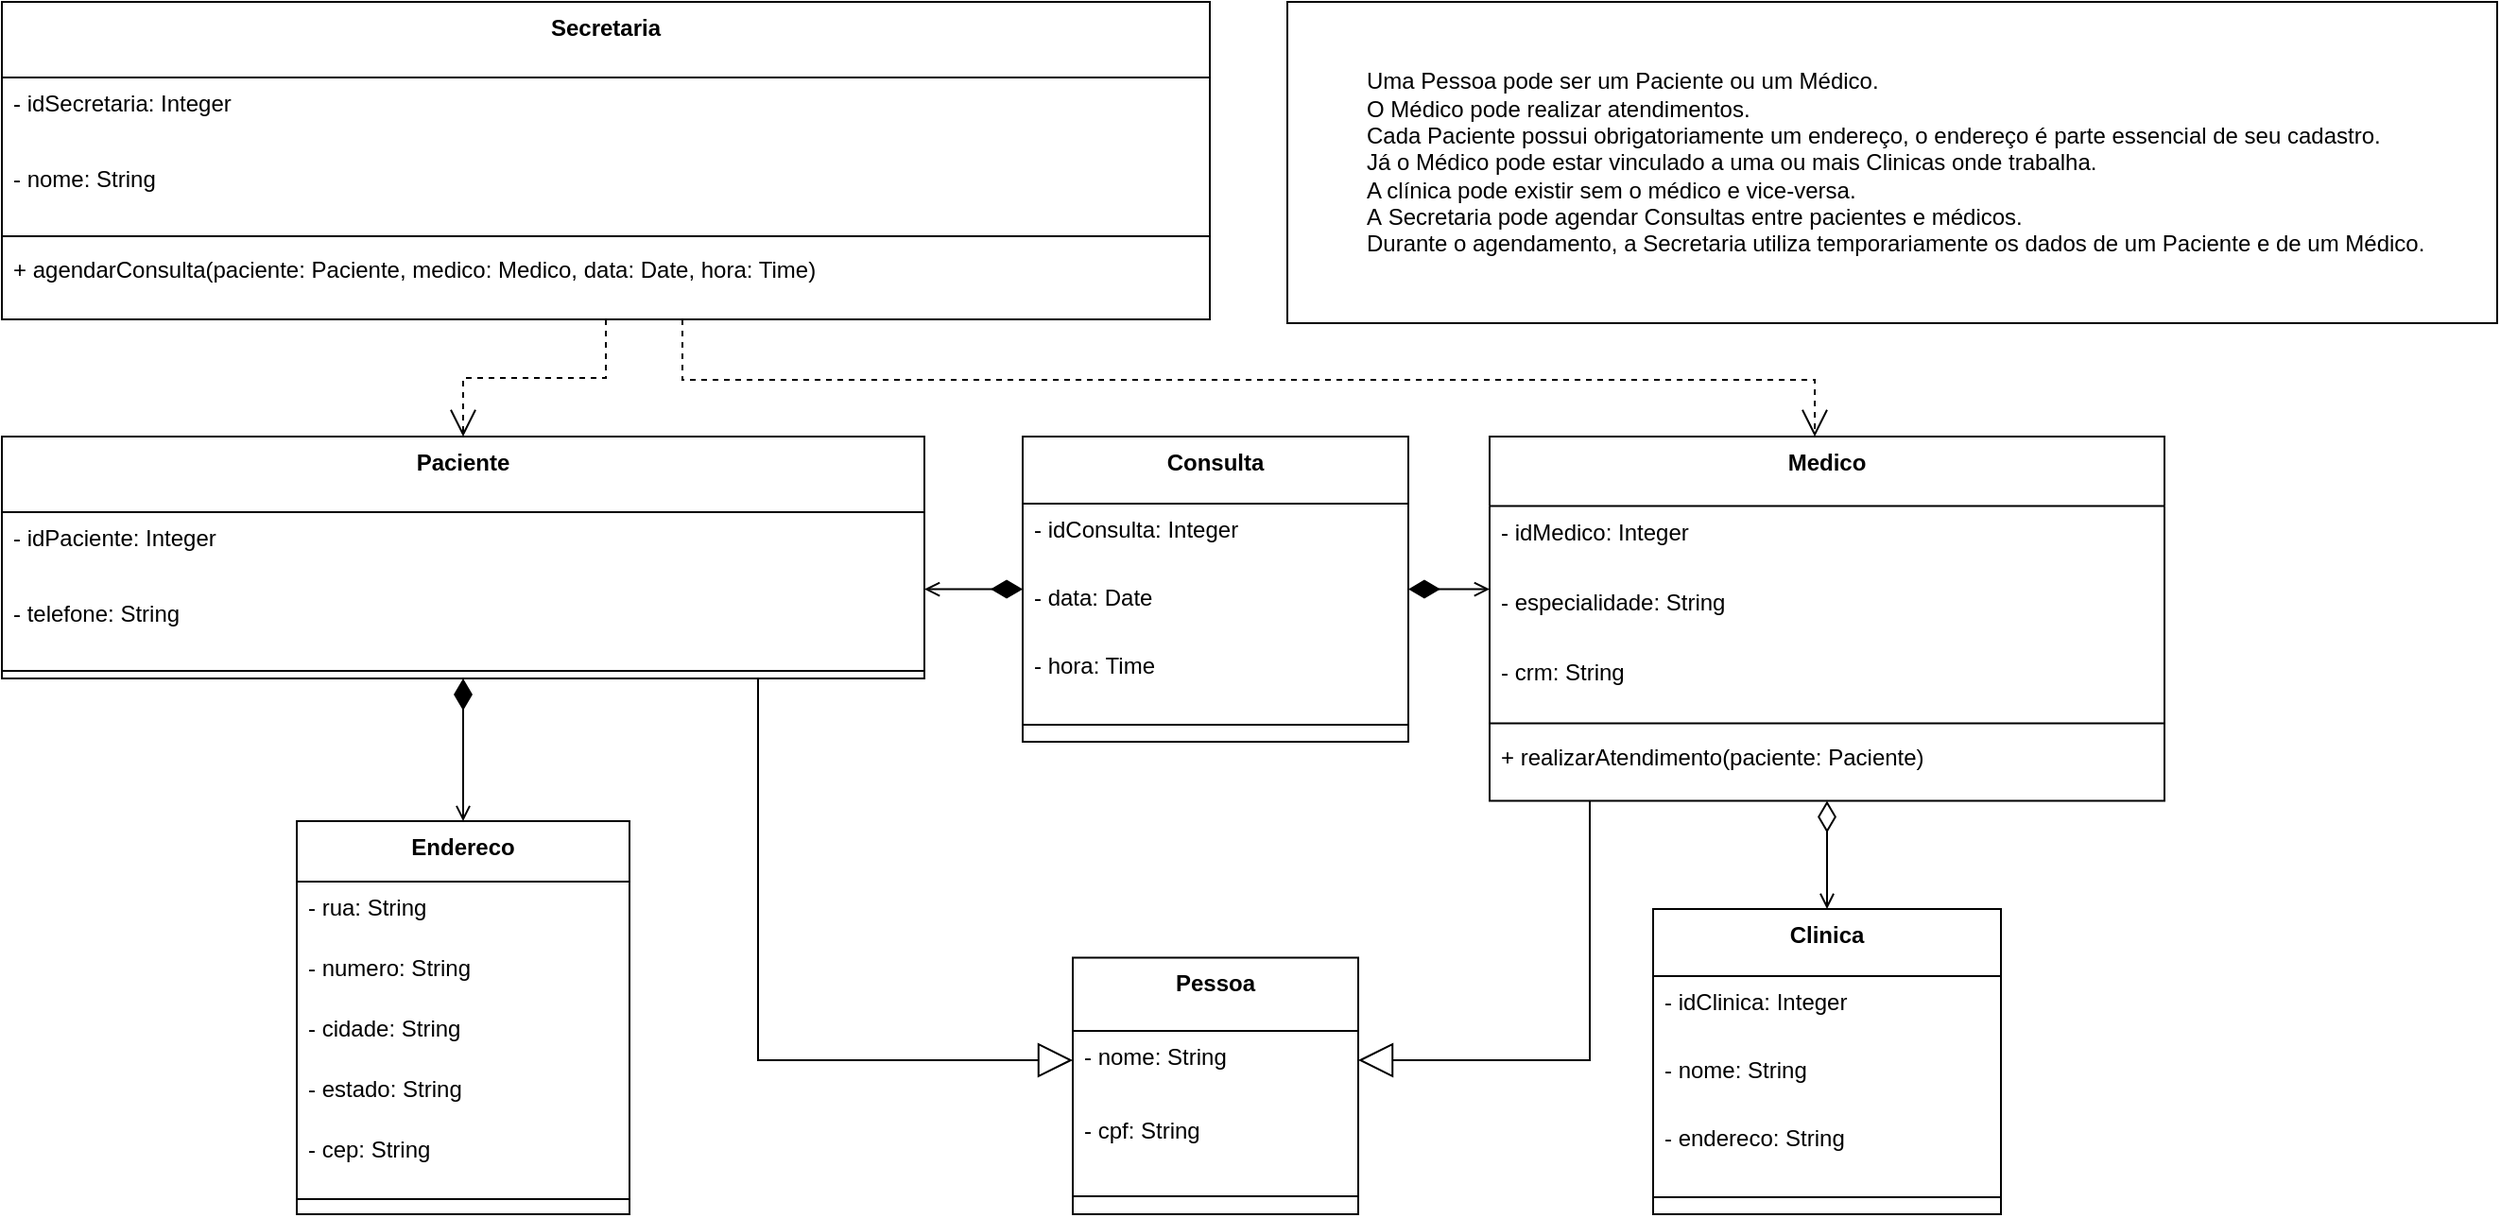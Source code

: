 <mxfile version="28.1.0" pages="2">
  <diagram id="BfAaShlVPDad9Fk9ppOb" name="Exercício 1">
    <mxGraphModel dx="2728" dy="1310" grid="1" gridSize="10" guides="1" tooltips="1" connect="1" arrows="1" fold="1" page="1" pageScale="1" pageWidth="827" pageHeight="1169" math="0" shadow="0">
      <root>
        <mxCell id="0" />
        <mxCell id="1" parent="0" />
        <mxCell id="CH5yGi00hVqfnkP2wIxZ-1" value="Pessoa" style="swimlane;fontStyle=1;align=center;verticalAlign=top;childLayout=stackLayout;horizontal=1;startSize=38.857;horizontalStack=0;resizeParent=1;resizeParentMax=0;resizeLast=0;collapsible=0;marginBottom=0;" vertex="1" parent="1">
          <mxGeometry x="606.5" y="545.7" width="151" height="135.857" as="geometry" />
        </mxCell>
        <mxCell id="CH5yGi00hVqfnkP2wIxZ-2" value="- nome: String" style="text;strokeColor=none;fillColor=none;align=left;verticalAlign=top;spacingLeft=4;spacingRight=4;overflow=hidden;rotatable=0;points=[[0,0.5],[1,0.5]];portConstraint=eastwest;" vertex="1" parent="CH5yGi00hVqfnkP2wIxZ-1">
          <mxGeometry y="38.857" width="151" height="39" as="geometry" />
        </mxCell>
        <mxCell id="CH5yGi00hVqfnkP2wIxZ-3" value="- cpf: String" style="text;strokeColor=none;fillColor=none;align=left;verticalAlign=top;spacingLeft=4;spacingRight=4;overflow=hidden;rotatable=0;points=[[0,0.5],[1,0.5]];portConstraint=eastwest;" vertex="1" parent="CH5yGi00hVqfnkP2wIxZ-1">
          <mxGeometry y="77.857" width="151" height="39" as="geometry" />
        </mxCell>
        <mxCell id="CH5yGi00hVqfnkP2wIxZ-4" style="line;strokeWidth=1;fillColor=none;align=left;verticalAlign=middle;spacingTop=-1;spacingLeft=3;spacingRight=3;rotatable=0;labelPosition=right;points=[];portConstraint=eastwest;strokeColor=inherit;" vertex="1" parent="CH5yGi00hVqfnkP2wIxZ-1">
          <mxGeometry y="116.857" width="151" height="19" as="geometry" />
        </mxCell>
        <mxCell id="CH5yGi00hVqfnkP2wIxZ-5" value="Paciente" style="swimlane;fontStyle=1;align=center;verticalAlign=top;childLayout=stackLayout;horizontal=1;startSize=40;horizontalStack=0;resizeParent=1;resizeParentMax=0;resizeLast=0;collapsible=0;marginBottom=0;" vertex="1" parent="1">
          <mxGeometry x="40" y="270" width="488" height="128" as="geometry" />
        </mxCell>
        <mxCell id="CH5yGi00hVqfnkP2wIxZ-6" value="- idPaciente: Integer" style="text;strokeColor=none;fillColor=none;align=left;verticalAlign=top;spacingLeft=4;spacingRight=4;overflow=hidden;rotatable=0;points=[[0,0.5],[1,0.5]];portConstraint=eastwest;" vertex="1" parent="CH5yGi00hVqfnkP2wIxZ-5">
          <mxGeometry y="40" width="488" height="40" as="geometry" />
        </mxCell>
        <mxCell id="CH5yGi00hVqfnkP2wIxZ-7" value="- telefone: String" style="text;strokeColor=none;fillColor=none;align=left;verticalAlign=top;spacingLeft=4;spacingRight=4;overflow=hidden;rotatable=0;points=[[0,0.5],[1,0.5]];portConstraint=eastwest;" vertex="1" parent="CH5yGi00hVqfnkP2wIxZ-5">
          <mxGeometry y="80" width="488" height="40" as="geometry" />
        </mxCell>
        <mxCell id="CH5yGi00hVqfnkP2wIxZ-8" style="line;strokeWidth=1;fillColor=none;align=left;verticalAlign=middle;spacingTop=-1;spacingLeft=3;spacingRight=3;rotatable=0;labelPosition=right;points=[];portConstraint=eastwest;strokeColor=inherit;" vertex="1" parent="CH5yGi00hVqfnkP2wIxZ-5">
          <mxGeometry y="120" width="488" height="8" as="geometry" />
        </mxCell>
        <mxCell id="CH5yGi00hVqfnkP2wIxZ-10" value="Medico" style="swimlane;fontStyle=1;align=center;verticalAlign=top;childLayout=stackLayout;horizontal=1;startSize=36.8;horizontalStack=0;resizeParent=1;resizeParentMax=0;resizeLast=0;collapsible=0;marginBottom=0;" vertex="1" parent="1">
          <mxGeometry x="827" y="270.0" width="357" height="192.8" as="geometry" />
        </mxCell>
        <mxCell id="CH5yGi00hVqfnkP2wIxZ-11" value="- idMedico: Integer" style="text;strokeColor=none;fillColor=none;align=left;verticalAlign=top;spacingLeft=4;spacingRight=4;overflow=hidden;rotatable=0;points=[[0,0.5],[1,0.5]];portConstraint=eastwest;" vertex="1" parent="CH5yGi00hVqfnkP2wIxZ-10">
          <mxGeometry y="36.8" width="357" height="37" as="geometry" />
        </mxCell>
        <mxCell id="CH5yGi00hVqfnkP2wIxZ-12" value="- especialidade: String" style="text;strokeColor=none;fillColor=none;align=left;verticalAlign=top;spacingLeft=4;spacingRight=4;overflow=hidden;rotatable=0;points=[[0,0.5],[1,0.5]];portConstraint=eastwest;" vertex="1" parent="CH5yGi00hVqfnkP2wIxZ-10">
          <mxGeometry y="73.8" width="357" height="37" as="geometry" />
        </mxCell>
        <mxCell id="CH5yGi00hVqfnkP2wIxZ-13" value="- crm: String" style="text;strokeColor=none;fillColor=none;align=left;verticalAlign=top;spacingLeft=4;spacingRight=4;overflow=hidden;rotatable=0;points=[[0,0.5],[1,0.5]];portConstraint=eastwest;" vertex="1" parent="CH5yGi00hVqfnkP2wIxZ-10">
          <mxGeometry y="110.8" width="357" height="37" as="geometry" />
        </mxCell>
        <mxCell id="CH5yGi00hVqfnkP2wIxZ-14" style="line;strokeWidth=1;fillColor=none;align=left;verticalAlign=middle;spacingTop=-1;spacingLeft=3;spacingRight=3;rotatable=0;labelPosition=right;points=[];portConstraint=eastwest;strokeColor=inherit;" vertex="1" parent="CH5yGi00hVqfnkP2wIxZ-10">
          <mxGeometry y="147.8" width="357" height="8" as="geometry" />
        </mxCell>
        <mxCell id="CH5yGi00hVqfnkP2wIxZ-15" value="+ realizarAtendimento(paciente: Paciente)" style="text;strokeColor=none;fillColor=none;align=left;verticalAlign=top;spacingLeft=4;spacingRight=4;overflow=hidden;rotatable=0;points=[[0,0.5],[1,0.5]];portConstraint=eastwest;" vertex="1" parent="CH5yGi00hVqfnkP2wIxZ-10">
          <mxGeometry y="155.8" width="357" height="37" as="geometry" />
        </mxCell>
        <mxCell id="CH5yGi00hVqfnkP2wIxZ-16" value="Endereco" style="swimlane;fontStyle=1;align=center;verticalAlign=top;childLayout=stackLayout;horizontal=1;startSize=32;horizontalStack=0;resizeParent=1;resizeParentMax=0;resizeLast=0;collapsible=0;marginBottom=0;" vertex="1" parent="1">
          <mxGeometry x="196" y="473.56" width="176" height="208" as="geometry" />
        </mxCell>
        <mxCell id="CH5yGi00hVqfnkP2wIxZ-17" value="- rua: String" style="text;strokeColor=none;fillColor=none;align=left;verticalAlign=top;spacingLeft=4;spacingRight=4;overflow=hidden;rotatable=0;points=[[0,0.5],[1,0.5]];portConstraint=eastwest;" vertex="1" parent="CH5yGi00hVqfnkP2wIxZ-16">
          <mxGeometry y="32" width="176" height="32" as="geometry" />
        </mxCell>
        <mxCell id="CH5yGi00hVqfnkP2wIxZ-18" value="- numero: String" style="text;strokeColor=none;fillColor=none;align=left;verticalAlign=top;spacingLeft=4;spacingRight=4;overflow=hidden;rotatable=0;points=[[0,0.5],[1,0.5]];portConstraint=eastwest;" vertex="1" parent="CH5yGi00hVqfnkP2wIxZ-16">
          <mxGeometry y="64" width="176" height="32" as="geometry" />
        </mxCell>
        <mxCell id="CH5yGi00hVqfnkP2wIxZ-19" value="- cidade: String" style="text;strokeColor=none;fillColor=none;align=left;verticalAlign=top;spacingLeft=4;spacingRight=4;overflow=hidden;rotatable=0;points=[[0,0.5],[1,0.5]];portConstraint=eastwest;" vertex="1" parent="CH5yGi00hVqfnkP2wIxZ-16">
          <mxGeometry y="96" width="176" height="32" as="geometry" />
        </mxCell>
        <mxCell id="CH5yGi00hVqfnkP2wIxZ-20" value="- estado: String" style="text;strokeColor=none;fillColor=none;align=left;verticalAlign=top;spacingLeft=4;spacingRight=4;overflow=hidden;rotatable=0;points=[[0,0.5],[1,0.5]];portConstraint=eastwest;" vertex="1" parent="CH5yGi00hVqfnkP2wIxZ-16">
          <mxGeometry y="128" width="176" height="32" as="geometry" />
        </mxCell>
        <mxCell id="CH5yGi00hVqfnkP2wIxZ-21" value="- cep: String" style="text;strokeColor=none;fillColor=none;align=left;verticalAlign=top;spacingLeft=4;spacingRight=4;overflow=hidden;rotatable=0;points=[[0,0.5],[1,0.5]];portConstraint=eastwest;" vertex="1" parent="CH5yGi00hVqfnkP2wIxZ-16">
          <mxGeometry y="160" width="176" height="32" as="geometry" />
        </mxCell>
        <mxCell id="CH5yGi00hVqfnkP2wIxZ-22" style="line;strokeWidth=1;fillColor=none;align=left;verticalAlign=middle;spacingTop=-1;spacingLeft=3;spacingRight=3;rotatable=0;labelPosition=right;points=[];portConstraint=eastwest;strokeColor=inherit;" vertex="1" parent="CH5yGi00hVqfnkP2wIxZ-16">
          <mxGeometry y="192" width="176" height="16" as="geometry" />
        </mxCell>
        <mxCell id="CH5yGi00hVqfnkP2wIxZ-23" value="Clinica" style="swimlane;fontStyle=1;align=center;verticalAlign=top;childLayout=stackLayout;horizontal=1;startSize=35.556;horizontalStack=0;resizeParent=1;resizeParentMax=0;resizeLast=0;collapsible=0;marginBottom=0;" vertex="1" parent="1">
          <mxGeometry x="913.5" y="520" width="184" height="161.556" as="geometry" />
        </mxCell>
        <mxCell id="CH5yGi00hVqfnkP2wIxZ-24" value="- idClinica: Integer" style="text;strokeColor=none;fillColor=none;align=left;verticalAlign=top;spacingLeft=4;spacingRight=4;overflow=hidden;rotatable=0;points=[[0,0.5],[1,0.5]];portConstraint=eastwest;" vertex="1" parent="CH5yGi00hVqfnkP2wIxZ-23">
          <mxGeometry y="35.556" width="184" height="36" as="geometry" />
        </mxCell>
        <mxCell id="CH5yGi00hVqfnkP2wIxZ-25" value="- nome: String" style="text;strokeColor=none;fillColor=none;align=left;verticalAlign=top;spacingLeft=4;spacingRight=4;overflow=hidden;rotatable=0;points=[[0,0.5],[1,0.5]];portConstraint=eastwest;" vertex="1" parent="CH5yGi00hVqfnkP2wIxZ-23">
          <mxGeometry y="71.556" width="184" height="36" as="geometry" />
        </mxCell>
        <mxCell id="CH5yGi00hVqfnkP2wIxZ-26" value="- endereco: String" style="text;strokeColor=none;fillColor=none;align=left;verticalAlign=top;spacingLeft=4;spacingRight=4;overflow=hidden;rotatable=0;points=[[0,0.5],[1,0.5]];portConstraint=eastwest;" vertex="1" parent="CH5yGi00hVqfnkP2wIxZ-23">
          <mxGeometry y="107.556" width="184" height="36" as="geometry" />
        </mxCell>
        <mxCell id="CH5yGi00hVqfnkP2wIxZ-27" style="line;strokeWidth=1;fillColor=none;align=left;verticalAlign=middle;spacingTop=-1;spacingLeft=3;spacingRight=3;rotatable=0;labelPosition=right;points=[];portConstraint=eastwest;strokeColor=inherit;" vertex="1" parent="CH5yGi00hVqfnkP2wIxZ-23">
          <mxGeometry y="143.556" width="184" height="18" as="geometry" />
        </mxCell>
        <mxCell id="CH5yGi00hVqfnkP2wIxZ-28" value="Secretaria" style="swimlane;fontStyle=1;align=center;verticalAlign=top;childLayout=stackLayout;horizontal=1;startSize=40;horizontalStack=0;resizeParent=1;resizeParentMax=0;resizeLast=0;collapsible=0;marginBottom=0;" vertex="1" parent="1">
          <mxGeometry x="40" y="40" width="639" height="168" as="geometry" />
        </mxCell>
        <mxCell id="CH5yGi00hVqfnkP2wIxZ-29" value="- idSecretaria: Integer" style="text;strokeColor=none;fillColor=none;align=left;verticalAlign=top;spacingLeft=4;spacingRight=4;overflow=hidden;rotatable=0;points=[[0,0.5],[1,0.5]];portConstraint=eastwest;" vertex="1" parent="CH5yGi00hVqfnkP2wIxZ-28">
          <mxGeometry y="40" width="639" height="40" as="geometry" />
        </mxCell>
        <mxCell id="CH5yGi00hVqfnkP2wIxZ-30" value="- nome: String" style="text;strokeColor=none;fillColor=none;align=left;verticalAlign=top;spacingLeft=4;spacingRight=4;overflow=hidden;rotatable=0;points=[[0,0.5],[1,0.5]];portConstraint=eastwest;" vertex="1" parent="CH5yGi00hVqfnkP2wIxZ-28">
          <mxGeometry y="80" width="639" height="40" as="geometry" />
        </mxCell>
        <mxCell id="CH5yGi00hVqfnkP2wIxZ-31" style="line;strokeWidth=1;fillColor=none;align=left;verticalAlign=middle;spacingTop=-1;spacingLeft=3;spacingRight=3;rotatable=0;labelPosition=right;points=[];portConstraint=eastwest;strokeColor=inherit;" vertex="1" parent="CH5yGi00hVqfnkP2wIxZ-28">
          <mxGeometry y="120" width="639" height="8" as="geometry" />
        </mxCell>
        <mxCell id="CH5yGi00hVqfnkP2wIxZ-32" value="+ agendarConsulta(paciente: Paciente, medico: Medico, data: Date, hora: Time)" style="text;strokeColor=none;fillColor=none;align=left;verticalAlign=top;spacingLeft=4;spacingRight=4;overflow=hidden;rotatable=0;points=[[0,0.5],[1,0.5]];portConstraint=eastwest;" vertex="1" parent="CH5yGi00hVqfnkP2wIxZ-28">
          <mxGeometry y="128" width="639" height="40" as="geometry" />
        </mxCell>
        <mxCell id="CH5yGi00hVqfnkP2wIxZ-33" value="Consulta" style="swimlane;fontStyle=1;align=center;verticalAlign=top;childLayout=stackLayout;horizontal=1;startSize=35.556;horizontalStack=0;resizeParent=1;resizeParentMax=0;resizeLast=0;collapsible=0;marginBottom=0;" vertex="1" parent="1">
          <mxGeometry x="580" y="270" width="204" height="161.556" as="geometry" />
        </mxCell>
        <mxCell id="CH5yGi00hVqfnkP2wIxZ-34" value="- idConsulta: Integer" style="text;strokeColor=none;fillColor=none;align=left;verticalAlign=top;spacingLeft=4;spacingRight=4;overflow=hidden;rotatable=0;points=[[0,0.5],[1,0.5]];portConstraint=eastwest;" vertex="1" parent="CH5yGi00hVqfnkP2wIxZ-33">
          <mxGeometry y="35.556" width="204" height="36" as="geometry" />
        </mxCell>
        <mxCell id="CH5yGi00hVqfnkP2wIxZ-35" value="- data: Date" style="text;strokeColor=none;fillColor=none;align=left;verticalAlign=top;spacingLeft=4;spacingRight=4;overflow=hidden;rotatable=0;points=[[0,0.5],[1,0.5]];portConstraint=eastwest;" vertex="1" parent="CH5yGi00hVqfnkP2wIxZ-33">
          <mxGeometry y="71.556" width="204" height="36" as="geometry" />
        </mxCell>
        <mxCell id="CH5yGi00hVqfnkP2wIxZ-36" value="- hora: Time" style="text;strokeColor=none;fillColor=none;align=left;verticalAlign=top;spacingLeft=4;spacingRight=4;overflow=hidden;rotatable=0;points=[[0,0.5],[1,0.5]];portConstraint=eastwest;" vertex="1" parent="CH5yGi00hVqfnkP2wIxZ-33">
          <mxGeometry y="107.556" width="204" height="36" as="geometry" />
        </mxCell>
        <mxCell id="CH5yGi00hVqfnkP2wIxZ-37" style="line;strokeWidth=1;fillColor=none;align=left;verticalAlign=middle;spacingTop=-1;spacingLeft=3;spacingRight=3;rotatable=0;labelPosition=right;points=[];portConstraint=eastwest;strokeColor=inherit;" vertex="1" parent="CH5yGi00hVqfnkP2wIxZ-33">
          <mxGeometry y="143.556" width="204" height="18" as="geometry" />
        </mxCell>
        <mxCell id="CH5yGi00hVqfnkP2wIxZ-38" value="" style="startArrow=block;startSize=16;startFill=0;endArrow=none;rounded=0;edgeStyle=orthogonalEdgeStyle;" edge="1" parent="1" source="CH5yGi00hVqfnkP2wIxZ-1" target="CH5yGi00hVqfnkP2wIxZ-5">
          <mxGeometry relative="1" as="geometry">
            <Array as="points">
              <mxPoint x="440" y="600" />
            </Array>
          </mxGeometry>
        </mxCell>
        <mxCell id="CH5yGi00hVqfnkP2wIxZ-39" value="" style="startArrow=block;startSize=16;startFill=0;endArrow=none;rounded=0;edgeStyle=orthogonalEdgeStyle;" edge="1" parent="1" source="CH5yGi00hVqfnkP2wIxZ-1" target="CH5yGi00hVqfnkP2wIxZ-10">
          <mxGeometry relative="1" as="geometry">
            <Array as="points">
              <mxPoint x="880" y="600" />
            </Array>
          </mxGeometry>
        </mxCell>
        <mxCell id="CH5yGi00hVqfnkP2wIxZ-40" value="" style="startArrow=diamondThin;startSize=14;startFill=1;endArrow=open;rounded=0;edgeStyle=orthogonalEdgeStyle;endFill=0;" edge="1" parent="1" source="CH5yGi00hVqfnkP2wIxZ-5" target="CH5yGi00hVqfnkP2wIxZ-16">
          <mxGeometry relative="1" as="geometry" />
        </mxCell>
        <mxCell id="CH5yGi00hVqfnkP2wIxZ-41" value="" style="startArrow=diamondThin;startSize=14.0;startFill=0;endArrow=open;rounded=0;edgeStyle=orthogonalEdgeStyle;endFill=0;endSize=6;" edge="1" parent="1" source="CH5yGi00hVqfnkP2wIxZ-10" target="CH5yGi00hVqfnkP2wIxZ-23">
          <mxGeometry relative="1" as="geometry" />
        </mxCell>
        <mxCell id="CH5yGi00hVqfnkP2wIxZ-42" value="" style="dashed=1;startArrow=none;endArrow=open;endSize=12;rounded=0;edgeStyle=orthogonalEdgeStyle;" edge="1" parent="1" source="CH5yGi00hVqfnkP2wIxZ-28" target="CH5yGi00hVqfnkP2wIxZ-5">
          <mxGeometry relative="1" as="geometry" />
        </mxCell>
        <mxCell id="CH5yGi00hVqfnkP2wIxZ-43" value="" style="dashed=1;startArrow=none;endArrow=open;endSize=12;rounded=0;edgeStyle=orthogonalEdgeStyle;" edge="1" parent="1" source="CH5yGi00hVqfnkP2wIxZ-28" target="CH5yGi00hVqfnkP2wIxZ-10">
          <mxGeometry relative="1" as="geometry">
            <Array as="points">
              <mxPoint x="400" y="240" />
              <mxPoint x="999" y="240" />
            </Array>
          </mxGeometry>
        </mxCell>
        <mxCell id="CH5yGi00hVqfnkP2wIxZ-44" value="" style="startArrow=diamondThin;startSize=14;startFill=1;endArrow=open;rounded=0;edgeStyle=orthogonalEdgeStyle;endFill=0;" edge="1" parent="1" source="CH5yGi00hVqfnkP2wIxZ-33" target="CH5yGi00hVqfnkP2wIxZ-5">
          <mxGeometry relative="1" as="geometry">
            <Array as="points">
              <mxPoint x="540" y="351" />
              <mxPoint x="540" y="351" />
            </Array>
          </mxGeometry>
        </mxCell>
        <mxCell id="CH5yGi00hVqfnkP2wIxZ-45" value="" style="startArrow=diamondThin;startSize=14;startFill=1;endArrow=open;rounded=0;edgeStyle=orthogonalEdgeStyle;endFill=0;" edge="1" parent="1" source="CH5yGi00hVqfnkP2wIxZ-33" target="CH5yGi00hVqfnkP2wIxZ-10">
          <mxGeometry relative="1" as="geometry">
            <Array as="points">
              <mxPoint x="900" y="334" />
              <mxPoint x="900" y="334" />
            </Array>
          </mxGeometry>
        </mxCell>
        <mxCell id="P0CZaZfsF55q7NjPB2VT-2" value="&lt;blockquote style=&quot;margin: 0 0 0 40px; border: none; padding: 0px;&quot;&gt;&lt;div&gt;&lt;span style=&quot;background-color: transparent; color: light-dark(rgb(0, 0, 0), rgb(255, 255, 255));&quot;&gt;Uma Pessoa pode ser um Paciente ou um Médico.&amp;nbsp;&lt;/span&gt;&lt;/div&gt;&lt;div&gt;&lt;span style=&quot;background-color: transparent; color: light-dark(rgb(0, 0, 0), rgb(255, 255, 255));&quot;&gt;O Médico pode&amp;nbsp;&lt;/span&gt;&lt;span style=&quot;background-color: transparent; color: light-dark(rgb(0, 0, 0), rgb(255, 255, 255));&quot;&gt;realizar atendimentos.&amp;nbsp;&lt;/span&gt;&lt;/div&gt;&lt;div&gt;&lt;span style=&quot;background-color: transparent; color: light-dark(rgb(0, 0, 0), rgb(255, 255, 255));&quot;&gt;Cada Paciente possui obrigatoriamente um&amp;nbsp;&lt;/span&gt;&lt;span style=&quot;background-color: transparent; color: light-dark(rgb(0, 0, 0), rgb(255, 255, 255));&quot;&gt;endereço, o endereço é parte essencial de seu cadastro.&amp;nbsp;&lt;/span&gt;&lt;/div&gt;&lt;div&gt;&lt;span style=&quot;background-color: transparent; color: light-dark(rgb(0, 0, 0), rgb(255, 255, 255));&quot;&gt;Já o&amp;nbsp;&lt;/span&gt;&lt;span style=&quot;background-color: transparent; color: light-dark(rgb(0, 0, 0), rgb(255, 255, 255));&quot;&gt;Médico pode estar vinculado a uma ou mais Clinicas onde&amp;nbsp;&lt;/span&gt;&lt;span style=&quot;background-color: transparent; color: light-dark(rgb(0, 0, 0), rgb(255, 255, 255));&quot;&gt;trabalha.&lt;/span&gt;&lt;/div&gt;&lt;div&gt;&lt;span style=&quot;background-color: transparent; color: light-dark(rgb(0, 0, 0), rgb(255, 255, 255));&quot;&gt;A clínica pode existir sem o médico e vice-versa.&amp;nbsp;&lt;/span&gt;&lt;/div&gt;&lt;div&gt;&lt;span style=&quot;background-color: transparent; color: light-dark(rgb(0, 0, 0), rgb(255, 255, 255));&quot;&gt;A&amp;nbsp;&lt;/span&gt;&lt;span style=&quot;background-color: transparent; color: light-dark(rgb(0, 0, 0), rgb(255, 255, 255));&quot;&gt;Secretaria pode agendar Consultas entre pacientes e médicos.&lt;/span&gt;&lt;/div&gt;&lt;div&gt;&lt;span style=&quot;background-color: transparent; color: light-dark(rgb(0, 0, 0), rgb(255, 255, 255));&quot;&gt;Durante o agendamento, a Secretaria utiliza temporariamente os&amp;nbsp;&lt;/span&gt;&lt;span style=&quot;background-color: transparent; color: light-dark(rgb(0, 0, 0), rgb(255, 255, 255));&quot;&gt;dados de um Paciente e de um Médico.&lt;/span&gt;&lt;/div&gt;&lt;/blockquote&gt;" style="whiteSpace=wrap;html=1;align=left;fontSize=12;convertToSvg=0;" vertex="1" parent="1">
          <mxGeometry x="720" y="40" width="640" height="170" as="geometry" />
        </mxCell>
      </root>
    </mxGraphModel>
  </diagram>
  <diagram id="DkJiWguJ_Mhjw4tMXwq6" name="Exercício 2">
    <mxGraphModel dx="1637" dy="786" grid="1" gridSize="10" guides="1" tooltips="1" connect="1" arrows="1" fold="1" page="1" pageScale="1" pageWidth="827" pageHeight="1169" math="0" shadow="0">
      <root>
        <mxCell id="0" />
        <mxCell id="1" parent="0" />
        <mxCell id="2nichNTPWdvHTq2ADgiU-1" value="UsuarioSistema" style="swimlane;fontStyle=1;align=center;verticalAlign=top;childLayout=stackLayout;horizontal=1;startSize=40.571;horizontalStack=0;resizeParent=1;resizeParentMax=0;resizeLast=0;collapsible=0;marginBottom=0;" vertex="1" parent="1">
          <mxGeometry x="40" y="38.71" width="212" height="130.571" as="geometry" />
        </mxCell>
        <mxCell id="2nichNTPWdvHTq2ADgiU-2" style="line;strokeWidth=1;fillColor=none;align=left;verticalAlign=middle;spacingTop=-1;spacingLeft=3;spacingRight=3;rotatable=0;labelPosition=right;points=[];portConstraint=eastwest;strokeColor=inherit;" vertex="1" parent="2nichNTPWdvHTq2ADgiU-1">
          <mxGeometry y="40.571" width="212" height="8" as="geometry" />
        </mxCell>
        <mxCell id="2nichNTPWdvHTq2ADgiU-3" value="+ fazerLogin()" style="text;strokeColor=none;fillColor=none;align=left;verticalAlign=top;spacingLeft=4;spacingRight=4;overflow=hidden;rotatable=0;points=[[0,0.5],[1,0.5]];portConstraint=eastwest;" vertex="1" parent="2nichNTPWdvHTq2ADgiU-1">
          <mxGeometry y="48.571" width="212" height="41" as="geometry" />
        </mxCell>
        <mxCell id="2nichNTPWdvHTq2ADgiU-4" value="+ visualizarPerfil()" style="text;strokeColor=none;fillColor=none;align=left;verticalAlign=top;spacingLeft=4;spacingRight=4;overflow=hidden;rotatable=0;points=[[0,0.5],[1,0.5]];portConstraint=eastwest;" vertex="1" parent="2nichNTPWdvHTq2ADgiU-1">
          <mxGeometry y="89.571" width="212" height="41" as="geometry" />
        </mxCell>
        <mxCell id="2nichNTPWdvHTq2ADgiU-5" value="Pessoa" style="swimlane;fontStyle=1;align=center;verticalAlign=top;childLayout=stackLayout;horizontal=1;startSize=38.857;horizontalStack=0;resizeParent=1;resizeParentMax=0;resizeLast=0;collapsible=0;marginBottom=0;" vertex="1" parent="1">
          <mxGeometry x="70.5" y="480" width="151" height="135.857" as="geometry" />
        </mxCell>
        <mxCell id="2nichNTPWdvHTq2ADgiU-6" value="- nome: String" style="text;strokeColor=none;fillColor=none;align=left;verticalAlign=top;spacingLeft=4;spacingRight=4;overflow=hidden;rotatable=0;points=[[0,0.5],[1,0.5]];portConstraint=eastwest;" vertex="1" parent="2nichNTPWdvHTq2ADgiU-5">
          <mxGeometry y="38.857" width="151" height="39" as="geometry" />
        </mxCell>
        <mxCell id="2nichNTPWdvHTq2ADgiU-7" value="- cpf: String" style="text;strokeColor=none;fillColor=none;align=left;verticalAlign=top;spacingLeft=4;spacingRight=4;overflow=hidden;rotatable=0;points=[[0,0.5],[1,0.5]];portConstraint=eastwest;" vertex="1" parent="2nichNTPWdvHTq2ADgiU-5">
          <mxGeometry y="77.857" width="151" height="39" as="geometry" />
        </mxCell>
        <mxCell id="2nichNTPWdvHTq2ADgiU-8" style="line;strokeWidth=1;fillColor=none;align=left;verticalAlign=middle;spacingTop=-1;spacingLeft=3;spacingRight=3;rotatable=0;labelPosition=right;points=[];portConstraint=eastwest;strokeColor=inherit;" vertex="1" parent="2nichNTPWdvHTq2ADgiU-5">
          <mxGeometry y="116.857" width="151" height="19" as="geometry" />
        </mxCell>
        <mxCell id="2nichNTPWdvHTq2ADgiU-9" value="Professor" style="swimlane;fontStyle=1;align=center;verticalAlign=top;childLayout=stackLayout;horizontal=1;startSize=40;horizontalStack=0;resizeParent=1;resizeParentMax=0;resizeLast=0;collapsible=0;marginBottom=0;" vertex="1" parent="1">
          <mxGeometry x="41" y="218" width="211" height="168" as="geometry" />
        </mxCell>
        <mxCell id="2nichNTPWdvHTq2ADgiU-10" value="- idProfessor: Integer" style="text;strokeColor=none;fillColor=none;align=left;verticalAlign=top;spacingLeft=4;spacingRight=4;overflow=hidden;rotatable=0;points=[[0,0.5],[1,0.5]];portConstraint=eastwest;" vertex="1" parent="2nichNTPWdvHTq2ADgiU-9">
          <mxGeometry y="40" width="211" height="40" as="geometry" />
        </mxCell>
        <mxCell id="2nichNTPWdvHTq2ADgiU-11" value="- titulacao: String" style="text;strokeColor=none;fillColor=none;align=left;verticalAlign=top;spacingLeft=4;spacingRight=4;overflow=hidden;rotatable=0;points=[[0,0.5],[1,0.5]];portConstraint=eastwest;" vertex="1" parent="2nichNTPWdvHTq2ADgiU-9">
          <mxGeometry y="80" width="211" height="40" as="geometry" />
        </mxCell>
        <mxCell id="2nichNTPWdvHTq2ADgiU-12" style="line;strokeWidth=1;fillColor=none;align=left;verticalAlign=middle;spacingTop=-1;spacingLeft=3;spacingRight=3;rotatable=0;labelPosition=right;points=[];portConstraint=eastwest;strokeColor=inherit;" vertex="1" parent="2nichNTPWdvHTq2ADgiU-9">
          <mxGeometry y="120" width="211" height="8" as="geometry" />
        </mxCell>
        <mxCell id="2nichNTPWdvHTq2ADgiU-13" value="+ ministrarAula()" style="text;strokeColor=none;fillColor=none;align=left;verticalAlign=top;spacingLeft=4;spacingRight=4;overflow=hidden;rotatable=0;points=[[0,0.5],[1,0.5]];portConstraint=eastwest;" vertex="1" parent="2nichNTPWdvHTq2ADgiU-9">
          <mxGeometry y="128" width="211" height="40" as="geometry" />
        </mxCell>
        <mxCell id="2nichNTPWdvHTq2ADgiU-14" value="Aluno" style="swimlane;fontStyle=1;align=center;verticalAlign=top;childLayout=stackLayout;horizontal=1;startSize=40;horizontalStack=0;resizeParent=1;resizeParentMax=0;resizeLast=0;collapsible=0;marginBottom=0;" vertex="1" parent="1">
          <mxGeometry x="810" y="50.0" width="264" height="168" as="geometry" />
        </mxCell>
        <mxCell id="2nichNTPWdvHTq2ADgiU-15" value="- idAluno: Integer" style="text;strokeColor=none;fillColor=none;align=left;verticalAlign=top;spacingLeft=4;spacingRight=4;overflow=hidden;rotatable=0;points=[[0,0.5],[1,0.5]];portConstraint=eastwest;" vertex="1" parent="2nichNTPWdvHTq2ADgiU-14">
          <mxGeometry y="40" width="264" height="40" as="geometry" />
        </mxCell>
        <mxCell id="2nichNTPWdvHTq2ADgiU-16" value="- matricula: String" style="text;strokeColor=none;fillColor=none;align=left;verticalAlign=top;spacingLeft=4;spacingRight=4;overflow=hidden;rotatable=0;points=[[0,0.5],[1,0.5]];portConstraint=eastwest;" vertex="1" parent="2nichNTPWdvHTq2ADgiU-14">
          <mxGeometry y="80" width="264" height="40" as="geometry" />
        </mxCell>
        <mxCell id="2nichNTPWdvHTq2ADgiU-17" style="line;strokeWidth=1;fillColor=none;align=left;verticalAlign=middle;spacingTop=-1;spacingLeft=3;spacingRight=3;rotatable=0;labelPosition=right;points=[];portConstraint=eastwest;strokeColor=inherit;" vertex="1" parent="2nichNTPWdvHTq2ADgiU-14">
          <mxGeometry y="120" width="264" height="8" as="geometry" />
        </mxCell>
        <mxCell id="2nichNTPWdvHTq2ADgiU-18" value="+ inscreverCurso(curso: Curso)" style="text;strokeColor=none;fillColor=none;align=left;verticalAlign=top;spacingLeft=4;spacingRight=4;overflow=hidden;rotatable=0;points=[[0,0.5],[1,0.5]];portConstraint=eastwest;" vertex="1" parent="2nichNTPWdvHTq2ADgiU-14">
          <mxGeometry y="128" width="264" height="40" as="geometry" />
        </mxCell>
        <mxCell id="2nichNTPWdvHTq2ADgiU-19" value="Endereco" style="swimlane;fontStyle=1;align=center;verticalAlign=top;childLayout=stackLayout;horizontal=1;startSize=32;horizontalStack=0;resizeParent=1;resizeParentMax=0;resizeLast=0;collapsible=0;marginBottom=0;" vertex="1" parent="1">
          <mxGeometry x="280" y="520" width="176" height="208" as="geometry" />
        </mxCell>
        <mxCell id="2nichNTPWdvHTq2ADgiU-20" value="- rua: String" style="text;strokeColor=none;fillColor=none;align=left;verticalAlign=top;spacingLeft=4;spacingRight=4;overflow=hidden;rotatable=0;points=[[0,0.5],[1,0.5]];portConstraint=eastwest;" vertex="1" parent="2nichNTPWdvHTq2ADgiU-19">
          <mxGeometry y="32" width="176" height="32" as="geometry" />
        </mxCell>
        <mxCell id="2nichNTPWdvHTq2ADgiU-21" value="- numero: String" style="text;strokeColor=none;fillColor=none;align=left;verticalAlign=top;spacingLeft=4;spacingRight=4;overflow=hidden;rotatable=0;points=[[0,0.5],[1,0.5]];portConstraint=eastwest;" vertex="1" parent="2nichNTPWdvHTq2ADgiU-19">
          <mxGeometry y="64" width="176" height="32" as="geometry" />
        </mxCell>
        <mxCell id="2nichNTPWdvHTq2ADgiU-22" value="- cidade: String" style="text;strokeColor=none;fillColor=none;align=left;verticalAlign=top;spacingLeft=4;spacingRight=4;overflow=hidden;rotatable=0;points=[[0,0.5],[1,0.5]];portConstraint=eastwest;" vertex="1" parent="2nichNTPWdvHTq2ADgiU-19">
          <mxGeometry y="96" width="176" height="32" as="geometry" />
        </mxCell>
        <mxCell id="2nichNTPWdvHTq2ADgiU-23" value="- estado: String" style="text;strokeColor=none;fillColor=none;align=left;verticalAlign=top;spacingLeft=4;spacingRight=4;overflow=hidden;rotatable=0;points=[[0,0.5],[1,0.5]];portConstraint=eastwest;" vertex="1" parent="2nichNTPWdvHTq2ADgiU-19">
          <mxGeometry y="128" width="176" height="32" as="geometry" />
        </mxCell>
        <mxCell id="2nichNTPWdvHTq2ADgiU-24" value="- cep: String" style="text;strokeColor=none;fillColor=none;align=left;verticalAlign=top;spacingLeft=4;spacingRight=4;overflow=hidden;rotatable=0;points=[[0,0.5],[1,0.5]];portConstraint=eastwest;" vertex="1" parent="2nichNTPWdvHTq2ADgiU-19">
          <mxGeometry y="160" width="176" height="32" as="geometry" />
        </mxCell>
        <mxCell id="2nichNTPWdvHTq2ADgiU-25" style="line;strokeWidth=1;fillColor=none;align=left;verticalAlign=middle;spacingTop=-1;spacingLeft=3;spacingRight=3;rotatable=0;labelPosition=right;points=[];portConstraint=eastwest;strokeColor=inherit;" vertex="1" parent="2nichNTPWdvHTq2ADgiU-19">
          <mxGeometry y="192" width="176" height="16" as="geometry" />
        </mxCell>
        <mxCell id="2nichNTPWdvHTq2ADgiU-26" value="Curso" style="swimlane;fontStyle=1;align=center;verticalAlign=top;childLayout=stackLayout;horizontal=1;startSize=40;horizontalStack=0;resizeParent=1;resizeParentMax=0;resizeLast=0;collapsible=0;marginBottom=0;" vertex="1" parent="1">
          <mxGeometry x="309" y="218" width="171" height="168" as="geometry" />
        </mxCell>
        <mxCell id="2nichNTPWdvHTq2ADgiU-27" value="- idCurso: Integer" style="text;strokeColor=none;fillColor=none;align=left;verticalAlign=top;spacingLeft=4;spacingRight=4;overflow=hidden;rotatable=0;points=[[0,0.5],[1,0.5]];portConstraint=eastwest;" vertex="1" parent="2nichNTPWdvHTq2ADgiU-26">
          <mxGeometry y="40" width="171" height="40" as="geometry" />
        </mxCell>
        <mxCell id="2nichNTPWdvHTq2ADgiU-28" value="- nome: String" style="text;strokeColor=none;fillColor=none;align=left;verticalAlign=top;spacingLeft=4;spacingRight=4;overflow=hidden;rotatable=0;points=[[0,0.5],[1,0.5]];portConstraint=eastwest;" vertex="1" parent="2nichNTPWdvHTq2ADgiU-26">
          <mxGeometry y="80" width="171" height="40" as="geometry" />
        </mxCell>
        <mxCell id="2nichNTPWdvHTq2ADgiU-29" style="line;strokeWidth=1;fillColor=none;align=left;verticalAlign=middle;spacingTop=-1;spacingLeft=3;spacingRight=3;rotatable=0;labelPosition=right;points=[];portConstraint=eastwest;strokeColor=inherit;" vertex="1" parent="2nichNTPWdvHTq2ADgiU-26">
          <mxGeometry y="120" width="171" height="8" as="geometry" />
        </mxCell>
        <mxCell id="2nichNTPWdvHTq2ADgiU-30" value="+ listarCursos()" style="text;strokeColor=none;fillColor=none;align=left;verticalAlign=top;spacingLeft=4;spacingRight=4;overflow=hidden;rotatable=0;points=[[0,0.5],[1,0.5]];portConstraint=eastwest;" vertex="1" parent="2nichNTPWdvHTq2ADgiU-26">
          <mxGeometry y="128" width="171" height="40" as="geometry" />
        </mxCell>
        <mxCell id="2nichNTPWdvHTq2ADgiU-31" value="ConteudoProgramatico" style="swimlane;fontStyle=1;align=center;verticalAlign=top;childLayout=stackLayout;horizontal=1;startSize=44.8;horizontalStack=0;resizeParent=1;resizeParentMax=0;resizeLast=0;collapsible=0;marginBottom=0;" vertex="1" parent="1">
          <mxGeometry x="550" y="200" width="240" height="111.8" as="geometry" />
        </mxCell>
        <mxCell id="2nichNTPWdvHTq2ADgiU-32" value="- descricao: String" style="text;strokeColor=none;fillColor=none;align=left;verticalAlign=top;spacingLeft=4;spacingRight=4;overflow=hidden;rotatable=0;points=[[0,0.5],[1,0.5]];portConstraint=eastwest;" vertex="1" parent="2nichNTPWdvHTq2ADgiU-31">
          <mxGeometry y="44.8" width="240" height="45" as="geometry" />
        </mxCell>
        <mxCell id="2nichNTPWdvHTq2ADgiU-33" style="line;strokeWidth=1;fillColor=none;align=left;verticalAlign=middle;spacingTop=-1;spacingLeft=3;spacingRight=3;rotatable=0;labelPosition=right;points=[];portConstraint=eastwest;strokeColor=inherit;" vertex="1" parent="2nichNTPWdvHTq2ADgiU-31">
          <mxGeometry y="89.8" width="240" height="22" as="geometry" />
        </mxCell>
        <mxCell id="2nichNTPWdvHTq2ADgiU-34" value="Modulo" style="swimlane;fontStyle=1;align=center;verticalAlign=top;childLayout=stackLayout;horizontal=1;startSize=38.857;horizontalStack=0;resizeParent=1;resizeParentMax=0;resizeLast=0;collapsible=0;marginBottom=0;" vertex="1" parent="1">
          <mxGeometry x="579.5" y="344.14" width="181" height="135.857" as="geometry" />
        </mxCell>
        <mxCell id="2nichNTPWdvHTq2ADgiU-35" value="- titulo: String" style="text;strokeColor=none;fillColor=none;align=left;verticalAlign=top;spacingLeft=4;spacingRight=4;overflow=hidden;rotatable=0;points=[[0,0.5],[1,0.5]];portConstraint=eastwest;" vertex="1" parent="2nichNTPWdvHTq2ADgiU-34">
          <mxGeometry y="38.857" width="181" height="39" as="geometry" />
        </mxCell>
        <mxCell id="2nichNTPWdvHTq2ADgiU-36" value="- duracao: Integer" style="text;strokeColor=none;fillColor=none;align=left;verticalAlign=top;spacingLeft=4;spacingRight=4;overflow=hidden;rotatable=0;points=[[0,0.5],[1,0.5]];portConstraint=eastwest;" vertex="1" parent="2nichNTPWdvHTq2ADgiU-34">
          <mxGeometry y="77.857" width="181" height="39" as="geometry" />
        </mxCell>
        <mxCell id="2nichNTPWdvHTq2ADgiU-37" style="line;strokeWidth=1;fillColor=none;align=left;verticalAlign=middle;spacingTop=-1;spacingLeft=3;spacingRight=3;rotatable=0;labelPosition=right;points=[];portConstraint=eastwest;strokeColor=inherit;" vertex="1" parent="2nichNTPWdvHTq2ADgiU-34">
          <mxGeometry y="116.857" width="181" height="19" as="geometry" />
        </mxCell>
        <mxCell id="2nichNTPWdvHTq2ADgiU-38" value="" style="startArrow=block;startSize=16;startFill=0;endArrow=none;rounded=0;edgeStyle=orthogonalEdgeStyle;" edge="1" parent="1" source="2nichNTPWdvHTq2ADgiU-5" target="2nichNTPWdvHTq2ADgiU-9">
          <mxGeometry relative="1" as="geometry" />
        </mxCell>
        <mxCell id="2nichNTPWdvHTq2ADgiU-39" value="" style="startArrow=block;startSize=16;startFill=0;endArrow=none;rounded=0;edgeStyle=orthogonalEdgeStyle;" edge="1" parent="1" source="2nichNTPWdvHTq2ADgiU-5" target="2nichNTPWdvHTq2ADgiU-14">
          <mxGeometry relative="1" as="geometry">
            <Array as="points">
              <mxPoint x="942" y="500" />
            </Array>
          </mxGeometry>
        </mxCell>
        <mxCell id="2nichNTPWdvHTq2ADgiU-40" value="" style="dashed=1;startArrow=block;startSize=16;startFill=0;endArrow=none;rounded=0;edgeStyle=orthogonalEdgeStyle;" edge="1" parent="1" source="2nichNTPWdvHTq2ADgiU-1" target="2nichNTPWdvHTq2ADgiU-9">
          <mxGeometry relative="1" as="geometry" />
        </mxCell>
        <mxCell id="2nichNTPWdvHTq2ADgiU-41" value="" style="dashed=1;startArrow=block;startSize=16;startFill=0;endArrow=none;rounded=0;edgeStyle=orthogonalEdgeStyle;" edge="1" parent="1" source="2nichNTPWdvHTq2ADgiU-1" target="2nichNTPWdvHTq2ADgiU-14">
          <mxGeometry relative="1" as="geometry">
            <Array as="points">
              <mxPoint x="530" y="120" />
              <mxPoint x="530" y="120" />
            </Array>
          </mxGeometry>
        </mxCell>
        <mxCell id="2nichNTPWdvHTq2ADgiU-42" value="" style="startArrow=diamondThin;startSize=14;startFill=1;endArrow=none;rounded=0;edgeStyle=orthogonalEdgeStyle;" edge="1" parent="1" source="2nichNTPWdvHTq2ADgiU-5" target="2nichNTPWdvHTq2ADgiU-19">
          <mxGeometry relative="1" as="geometry">
            <Array as="points">
              <mxPoint x="260" y="540" />
              <mxPoint x="260" y="540" />
            </Array>
          </mxGeometry>
        </mxCell>
        <mxCell id="2nichNTPWdvHTq2ADgiU-43" value="" style="startArrow=diamondThin;startSize=14;startFill=0;endArrow=none;rounded=0;edgeStyle=orthogonalEdgeStyle;" edge="1" parent="1" source="2nichNTPWdvHTq2ADgiU-26" target="2nichNTPWdvHTq2ADgiU-9">
          <mxGeometry relative="1" as="geometry">
            <Array as="points" />
          </mxGeometry>
        </mxCell>
        <mxCell id="2nichNTPWdvHTq2ADgiU-44" value="" style="startArrow=diamondThin;startSize=14;startFill=1;endArrow=none;exitX=0.5;exitY=1;entryX=0.5;entryY=0;rounded=0;edgeStyle=orthogonalEdgeStyle;" edge="1" parent="1" source="2nichNTPWdvHTq2ADgiU-31" target="2nichNTPWdvHTq2ADgiU-34">
          <mxGeometry relative="1" as="geometry" />
        </mxCell>
        <mxCell id="2nichNTPWdvHTq2ADgiU-45" value="" style="startArrow=diamondThin;startSize=14;startFill=1;endArrow=none;rounded=0;edgeStyle=orthogonalEdgeStyle;" edge="1" parent="1" source="2nichNTPWdvHTq2ADgiU-26" target="2nichNTPWdvHTq2ADgiU-31">
          <mxGeometry relative="1" as="geometry">
            <Array as="points">
              <mxPoint x="520" y="302" />
              <mxPoint x="520" y="256" />
            </Array>
          </mxGeometry>
        </mxCell>
        <mxCell id="2nichNTPWdvHTq2ADgiU-46" value="" style="startArrow=diamondThin;startSize=14;startFill=0;endArrow=none;rounded=0;edgeStyle=orthogonalEdgeStyle;" edge="1" parent="1" source="2nichNTPWdvHTq2ADgiU-26" target="2nichNTPWdvHTq2ADgiU-14">
          <mxGeometry relative="1" as="geometry">
            <Array as="points">
              <mxPoint x="394" y="160" />
            </Array>
          </mxGeometry>
        </mxCell>
        <mxCell id="2nichNTPWdvHTq2ADgiU-47" value="&lt;blockquote style=&quot;margin: 0 0 0 40px; border: none; padding: 0px;&quot;&gt;Cada Curso possui um Professor responsável, um conteúdo, programático e pode ter vários alunos matriculados.&amp;nbsp;&lt;div&gt;O ConteúdoProgramatico contém vários Módulos, que não podem existir fora do conteúdo.&amp;nbsp;&lt;/div&gt;&lt;div&gt;O Professor é um tipo de Pessoa, assim como o Aluno.&amp;nbsp;&lt;/div&gt;&lt;div&gt;Cada Pessoa possui um Endereço, que é parte integrante da pessoa.&amp;nbsp;&lt;/div&gt;&lt;div&gt;O sistema precisa permitir que Cursos sejam listados, e que os Alunos possam se inscrever.&amp;nbsp;&lt;/div&gt;&lt;div&gt;Há uma interface chamada UsuarioSistema, com métodos como fazerLogin() e visualizarPerfil(),&amp;nbsp;&lt;/div&gt;&lt;div&gt;que devem ser implementados por Aluno e Professor&lt;/div&gt;&lt;/blockquote&gt;" style="whiteSpace=wrap;html=1;align=left;fontSize=12;" vertex="1" parent="1">
          <mxGeometry x="480" y="520" width="680" height="150" as="geometry" />
        </mxCell>
      </root>
    </mxGraphModel>
  </diagram>
</mxfile>
